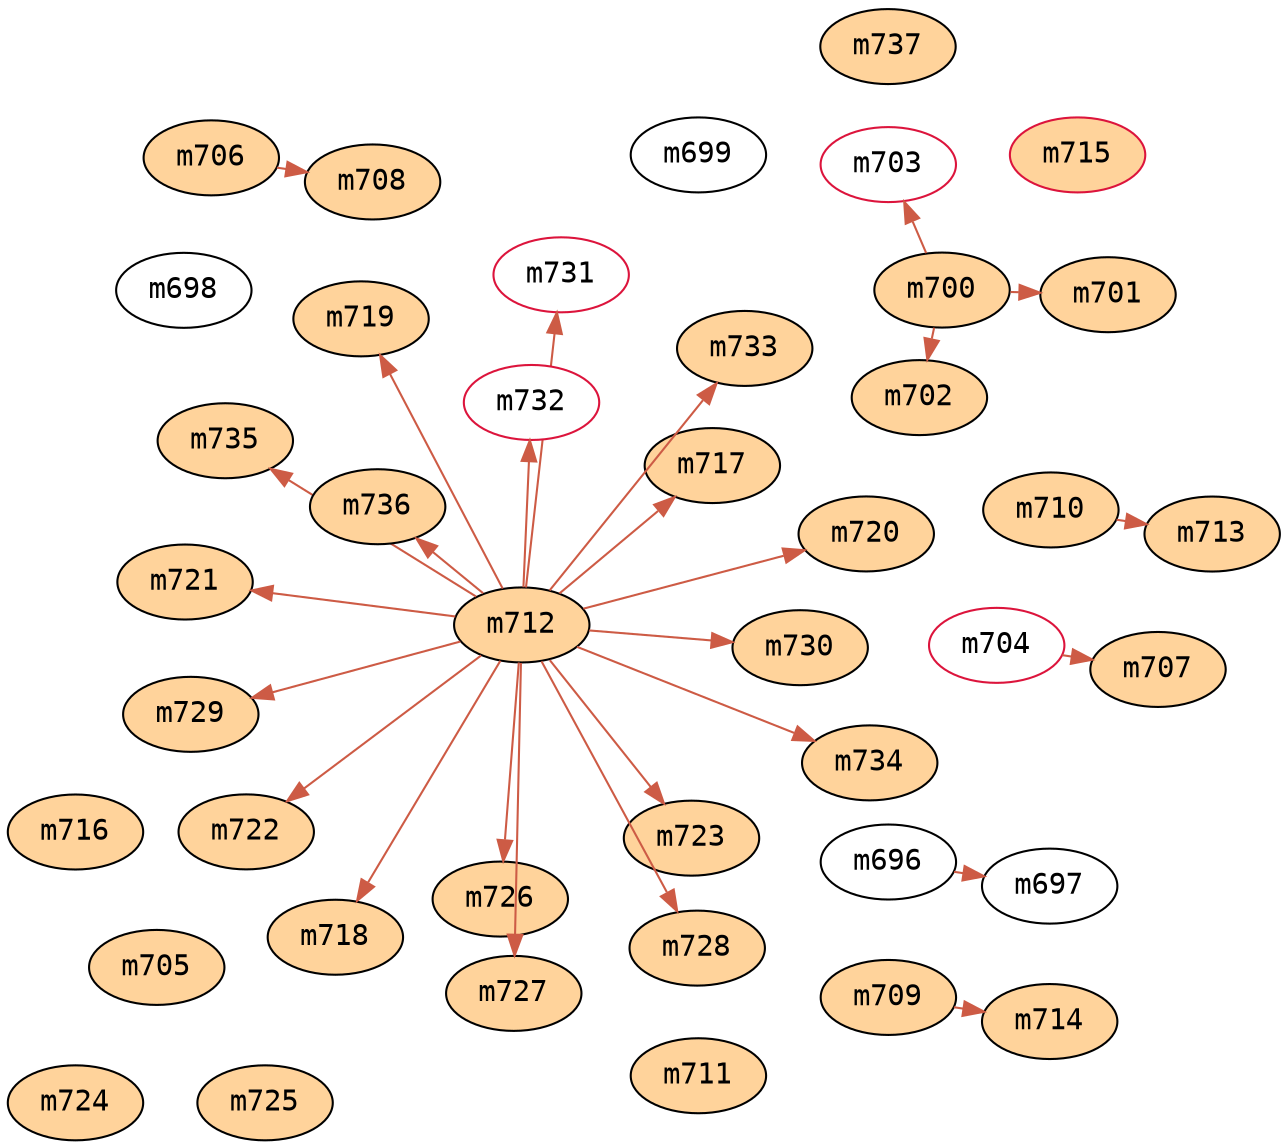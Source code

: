 digraph infections {
	graph [
		charset = "UTF-8",
		layout = fdp
	];
	node [
		fontname="Inconsolata",
		fontcolor = black,
		style = "solid,filled",
		color = black
		fillcolor = white
	];
	edge [
		color = coral3
	];
	m696;
	m697;
	m698;
	m699;
	m700[fillcolor=burlywood1];
	m701[fillcolor=burlywood1];
	m702[fillcolor=burlywood1];
	m703[color=crimson];
	m704[color=crimson];
	m705[fillcolor=burlywood1];
	m706[fillcolor=burlywood1];
	m707[fillcolor=burlywood1];
	m708[fillcolor=burlywood1];
	m709[fillcolor=burlywood1];
	m710[fillcolor=burlywood1];
	m711[fillcolor=burlywood1];
	m712[fillcolor=burlywood1];
	m713[fillcolor=burlywood1];
	m714[fillcolor=burlywood1];
	m715[color=crimson,fillcolor=burlywood1];
	m716[fillcolor=burlywood1];
	m717[fillcolor=burlywood1];
	m718[fillcolor=burlywood1];
	m719[fillcolor=burlywood1];
	m720[fillcolor=burlywood1];
	m721[fillcolor=burlywood1];
	m722[fillcolor=burlywood1];
	m723[fillcolor=burlywood1];
	m724[fillcolor=burlywood1];
	m725[fillcolor=burlywood1];
	m726[fillcolor=burlywood1];
	m727[fillcolor=burlywood1];
	m728[fillcolor=burlywood1];
	m729[fillcolor=burlywood1];
	m730[fillcolor=burlywood1];
	m731[color=crimson];
	m732[color=crimson];
	m733[fillcolor=burlywood1];
	m734[fillcolor=burlywood1];
	m735[fillcolor=burlywood1];
	m736[fillcolor=burlywood1];
	m737[fillcolor=burlywood1];
	m696->m697;
	m700->m701;
	m700->m702;
	m700->m703;
	m704->m707;
	m706->m708;
	m710->m713;
	m709->m714;
	m712->m717;
	m712->m718;
	m712->m719;
	m712->m720;
	m712->m721;
	m712->m722;
	m712->m723;
	m712->m726;
	m712->m727;
	m712->m728;
	m712->m729;
	m712->m730;
	m712->m731;
	m712->m732;
	m712->m733;
	m712->m734;
	m712->m735;
	m712->m736;
}

